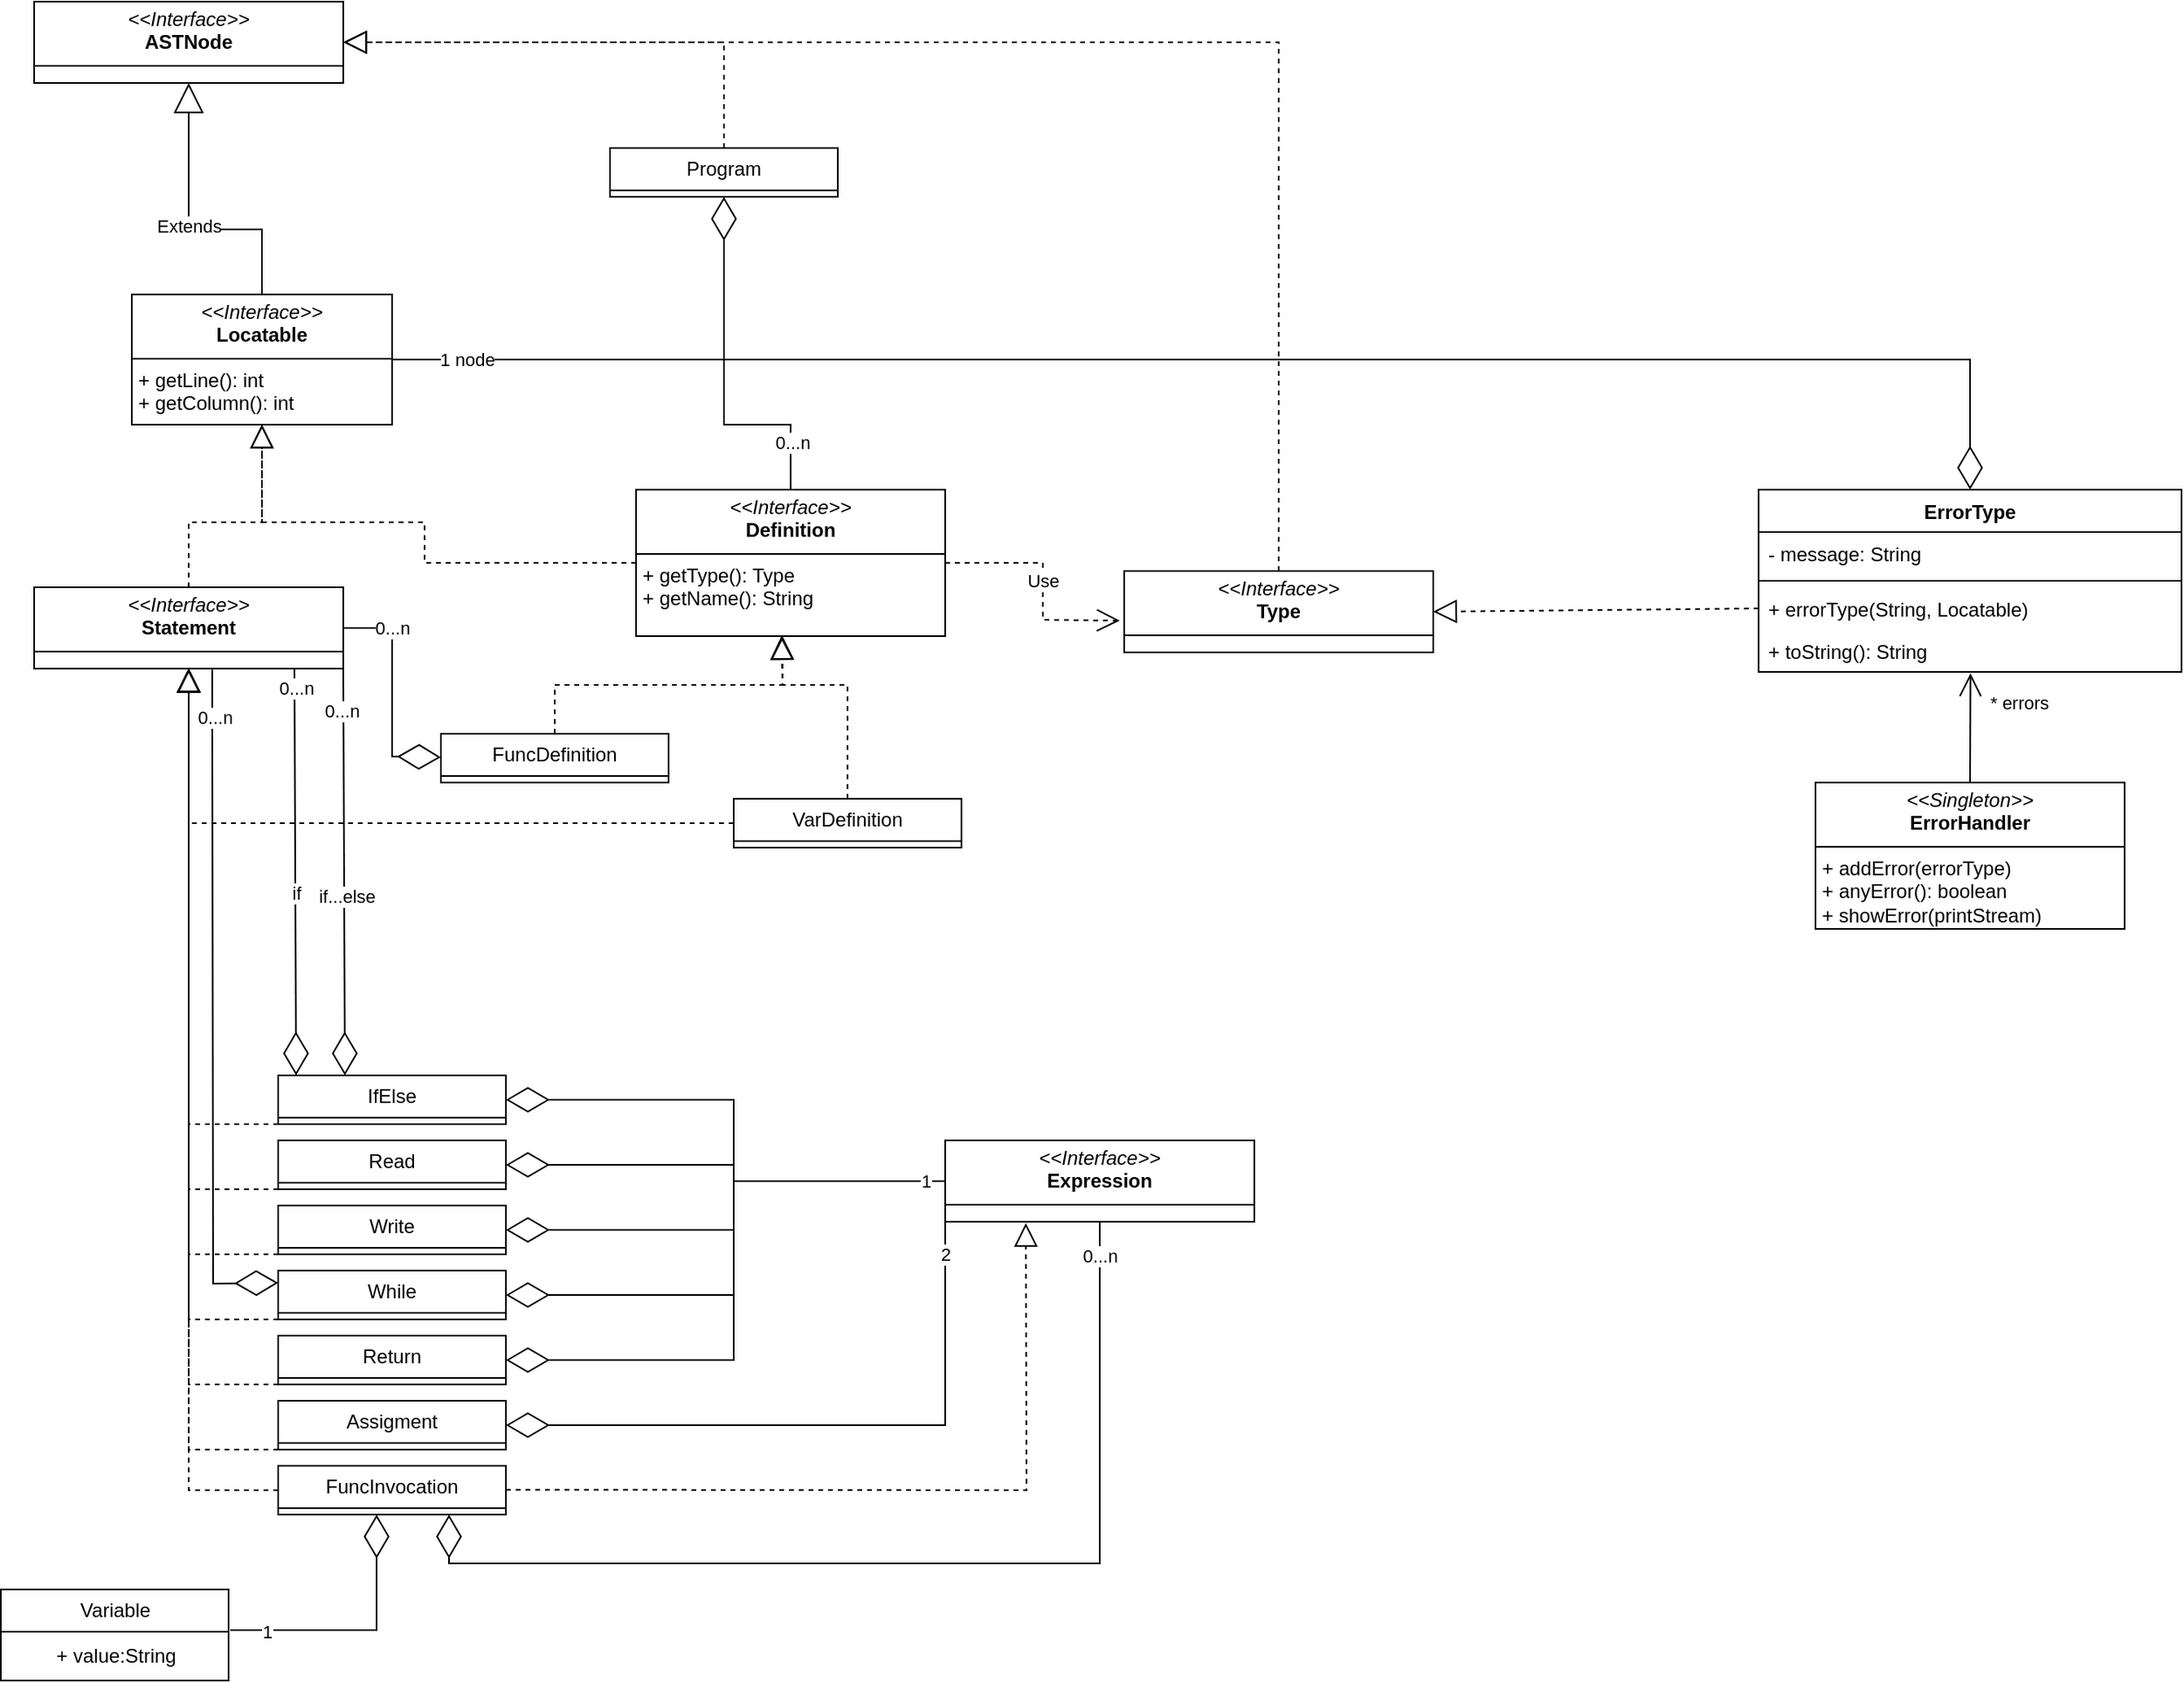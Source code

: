 <mxfile version="26.0.16">
  <diagram id="C5RBs43oDa-KdzZeNtuy" name="Page-1">
    <mxGraphModel dx="1247" dy="678" grid="1" gridSize="10" guides="1" tooltips="1" connect="1" arrows="1" fold="1" page="1" pageScale="1" pageWidth="827" pageHeight="1169" math="0" shadow="0">
      <root>
        <mxCell id="WIyWlLk6GJQsqaUBKTNV-0" />
        <mxCell id="WIyWlLk6GJQsqaUBKTNV-1" parent="WIyWlLk6GJQsqaUBKTNV-0" />
        <mxCell id="CXp8G5FO8gf-xtdIojPj-0" value="&lt;p style=&quot;margin:0px;margin-top:4px;text-align:center;&quot;&gt;&lt;i&gt;&amp;lt;&amp;lt;Interface&amp;gt;&amp;gt;&lt;/i&gt;&lt;br&gt;&lt;b&gt;ASTNode&lt;/b&gt;&lt;/p&gt;&lt;hr size=&quot;1&quot; style=&quot;border-style:solid;&quot;&gt;&lt;p style=&quot;margin:0px;margin-left:4px;&quot;&gt;&lt;br&gt;&lt;/p&gt;" style="verticalAlign=top;align=left;overflow=fill;html=1;whiteSpace=wrap;" parent="WIyWlLk6GJQsqaUBKTNV-1" vertex="1">
          <mxGeometry x="60" y="20" width="190" height="50" as="geometry" />
        </mxCell>
        <mxCell id="CXp8G5FO8gf-xtdIojPj-1" value="&lt;p style=&quot;margin:0px;margin-top:4px;text-align:center;&quot;&gt;&lt;i&gt;&amp;lt;&amp;lt;Interface&amp;gt;&amp;gt;&lt;/i&gt;&lt;br&gt;&lt;b&gt;Locatable&lt;/b&gt;&lt;/p&gt;&lt;hr size=&quot;1&quot; style=&quot;border-style:solid;&quot;&gt;&lt;p style=&quot;margin:0px;margin-left:4px;&quot;&gt;+ getLine(): int&lt;/p&gt;&lt;p style=&quot;margin:0px;margin-left:4px;&quot;&gt;+ getColumn(): int&lt;/p&gt;" style="verticalAlign=top;align=left;overflow=fill;html=1;whiteSpace=wrap;" parent="WIyWlLk6GJQsqaUBKTNV-1" vertex="1">
          <mxGeometry x="120" y="200" width="160" height="80" as="geometry" />
        </mxCell>
        <mxCell id="CXp8G5FO8gf-xtdIojPj-2" value="&lt;p style=&quot;margin:0px;margin-top:4px;text-align:center;&quot;&gt;&lt;i&gt;&amp;lt;&amp;lt;Interface&amp;gt;&amp;gt;&lt;/i&gt;&lt;br&gt;&lt;b&gt;Definition&lt;/b&gt;&lt;/p&gt;&lt;hr size=&quot;1&quot; style=&quot;border-style:solid;&quot;&gt;&lt;p style=&quot;margin:0px;margin-left:4px;&quot;&gt;+ getType(): Type&lt;/p&gt;&lt;p style=&quot;margin:0px;margin-left:4px;&quot;&gt;+ getName(): String&lt;/p&gt;" style="verticalAlign=top;align=left;overflow=fill;html=1;whiteSpace=wrap;" parent="WIyWlLk6GJQsqaUBKTNV-1" vertex="1">
          <mxGeometry x="430" y="320" width="190" height="90" as="geometry" />
        </mxCell>
        <mxCell id="CXp8G5FO8gf-xtdIojPj-3" value="&lt;p style=&quot;margin:0px;margin-top:4px;text-align:center;&quot;&gt;&lt;i&gt;&amp;lt;&amp;lt;Interface&amp;gt;&amp;gt;&lt;/i&gt;&lt;br&gt;&lt;b&gt;Type&lt;/b&gt;&lt;/p&gt;&lt;hr size=&quot;1&quot; style=&quot;border-style:solid;&quot;&gt;&lt;p style=&quot;margin:0px;margin-left:4px;&quot;&gt;&lt;br&gt;&lt;/p&gt;" style="verticalAlign=top;align=left;overflow=fill;html=1;whiteSpace=wrap;" parent="WIyWlLk6GJQsqaUBKTNV-1" vertex="1">
          <mxGeometry x="730" y="370" width="190" height="50" as="geometry" />
        </mxCell>
        <mxCell id="CXp8G5FO8gf-xtdIojPj-4" value="Program" style="swimlane;fontStyle=0;childLayout=stackLayout;horizontal=1;startSize=26;fillColor=none;horizontalStack=0;resizeParent=1;resizeParentMax=0;resizeLast=0;collapsible=1;marginBottom=0;whiteSpace=wrap;html=1;" parent="WIyWlLk6GJQsqaUBKTNV-1" vertex="1">
          <mxGeometry x="414" y="110" width="140" height="30" as="geometry" />
        </mxCell>
        <mxCell id="CXp8G5FO8gf-xtdIojPj-5" value="&lt;p style=&quot;margin:0px;margin-top:4px;text-align:center;&quot;&gt;&lt;i&gt;&amp;lt;&amp;lt;Interface&amp;gt;&amp;gt;&lt;/i&gt;&lt;br&gt;&lt;b&gt;Statement&lt;/b&gt;&lt;/p&gt;&lt;hr size=&quot;1&quot; style=&quot;border-style:solid;&quot;&gt;&lt;p style=&quot;margin:0px;margin-left:4px;&quot;&gt;&lt;br&gt;&lt;/p&gt;" style="verticalAlign=top;align=left;overflow=fill;html=1;whiteSpace=wrap;" parent="WIyWlLk6GJQsqaUBKTNV-1" vertex="1">
          <mxGeometry x="60" y="380" width="190" height="50" as="geometry" />
        </mxCell>
        <mxCell id="CXp8G5FO8gf-xtdIojPj-6" value="" style="endArrow=block;dashed=1;endFill=0;endSize=12;html=1;rounded=0;exitX=0.5;exitY=0;exitDx=0;exitDy=0;entryX=0.5;entryY=1;entryDx=0;entryDy=0;" parent="WIyWlLk6GJQsqaUBKTNV-1" source="CXp8G5FO8gf-xtdIojPj-5" target="CXp8G5FO8gf-xtdIojPj-1" edge="1">
          <mxGeometry width="160" relative="1" as="geometry">
            <mxPoint x="330" y="290" as="sourcePoint" />
            <mxPoint x="200" y="290" as="targetPoint" />
            <Array as="points">
              <mxPoint x="155" y="340" />
              <mxPoint x="200" y="340" />
            </Array>
          </mxGeometry>
        </mxCell>
        <mxCell id="CXp8G5FO8gf-xtdIojPj-7" value="" style="endArrow=block;dashed=1;endFill=0;endSize=12;html=1;rounded=0;exitX=0;exitY=0.5;exitDx=0;exitDy=0;" parent="WIyWlLk6GJQsqaUBKTNV-1" source="CXp8G5FO8gf-xtdIojPj-2" edge="1">
          <mxGeometry width="160" relative="1" as="geometry">
            <mxPoint x="330" y="290" as="sourcePoint" />
            <mxPoint x="200" y="280" as="targetPoint" />
            <Array as="points">
              <mxPoint x="300" y="365" />
              <mxPoint x="300" y="340" />
              <mxPoint x="200" y="340" />
            </Array>
          </mxGeometry>
        </mxCell>
        <mxCell id="CXp8G5FO8gf-xtdIojPj-8" value="Use" style="endArrow=open;endSize=12;dashed=1;html=1;rounded=0;exitX=1;exitY=0.5;exitDx=0;exitDy=0;entryX=-0.014;entryY=0.61;entryDx=0;entryDy=0;entryPerimeter=0;" parent="WIyWlLk6GJQsqaUBKTNV-1" source="CXp8G5FO8gf-xtdIojPj-2" target="CXp8G5FO8gf-xtdIojPj-3" edge="1">
          <mxGeometry width="160" relative="1" as="geometry">
            <mxPoint x="510" y="430" as="sourcePoint" />
            <mxPoint x="730" y="380" as="targetPoint" />
            <Array as="points">
              <mxPoint x="680" y="365" />
              <mxPoint x="680" y="400" />
            </Array>
          </mxGeometry>
        </mxCell>
        <mxCell id="CXp8G5FO8gf-xtdIojPj-9" value="" style="endArrow=diamondThin;endFill=0;endSize=24;html=1;rounded=0;entryX=0.5;entryY=1;entryDx=0;entryDy=0;exitX=0.5;exitY=0;exitDx=0;exitDy=0;" parent="WIyWlLk6GJQsqaUBKTNV-1" source="CXp8G5FO8gf-xtdIojPj-2" target="CXp8G5FO8gf-xtdIojPj-4" edge="1">
          <mxGeometry width="160" relative="1" as="geometry">
            <mxPoint x="330" y="290" as="sourcePoint" />
            <mxPoint x="490" y="290" as="targetPoint" />
            <Array as="points">
              <mxPoint x="525" y="280" />
              <mxPoint x="484" y="280" />
            </Array>
          </mxGeometry>
        </mxCell>
        <mxCell id="CXp8G5FO8gf-xtdIojPj-10" value="0...n" style="edgeLabel;html=1;align=center;verticalAlign=middle;resizable=0;points=[];" parent="CXp8G5FO8gf-xtdIojPj-9" vertex="1" connectable="0">
          <mxGeometry x="-0.734" y="-1" relative="1" as="geometry">
            <mxPoint as="offset" />
          </mxGeometry>
        </mxCell>
        <mxCell id="CXp8G5FO8gf-xtdIojPj-11" value="" style="endArrow=block;dashed=1;endFill=0;endSize=12;html=1;rounded=0;entryX=1;entryY=0.5;entryDx=0;entryDy=0;exitX=0.5;exitY=0;exitDx=0;exitDy=0;" parent="WIyWlLk6GJQsqaUBKTNV-1" source="CXp8G5FO8gf-xtdIojPj-4" target="CXp8G5FO8gf-xtdIojPj-0" edge="1">
          <mxGeometry width="160" relative="1" as="geometry">
            <mxPoint x="330" y="290" as="sourcePoint" />
            <mxPoint x="490" y="290" as="targetPoint" />
            <Array as="points">
              <mxPoint x="484" y="45" />
            </Array>
          </mxGeometry>
        </mxCell>
        <mxCell id="CXp8G5FO8gf-xtdIojPj-12" value="" style="endArrow=block;dashed=1;endFill=0;endSize=12;html=1;rounded=0;exitX=0.5;exitY=0;exitDx=0;exitDy=0;" parent="WIyWlLk6GJQsqaUBKTNV-1" source="CXp8G5FO8gf-xtdIojPj-3" target="CXp8G5FO8gf-xtdIojPj-0" edge="1">
          <mxGeometry width="160" relative="1" as="geometry">
            <mxPoint x="494" y="120" as="sourcePoint" />
            <mxPoint x="310" y="10" as="targetPoint" />
            <Array as="points">
              <mxPoint x="825" y="45" />
            </Array>
          </mxGeometry>
        </mxCell>
        <mxCell id="CXp8G5FO8gf-xtdIojPj-13" value="FuncDefinition" style="swimlane;fontStyle=0;childLayout=stackLayout;horizontal=1;startSize=26;fillColor=none;horizontalStack=0;resizeParent=1;resizeParentMax=0;resizeLast=0;collapsible=1;marginBottom=0;whiteSpace=wrap;html=1;" parent="WIyWlLk6GJQsqaUBKTNV-1" vertex="1">
          <mxGeometry x="310" y="470" width="140" height="30" as="geometry" />
        </mxCell>
        <mxCell id="CXp8G5FO8gf-xtdIojPj-14" value="VarDefinition" style="swimlane;fontStyle=0;childLayout=stackLayout;horizontal=1;startSize=26;fillColor=none;horizontalStack=0;resizeParent=1;resizeParentMax=0;resizeLast=0;collapsible=1;marginBottom=0;whiteSpace=wrap;html=1;" parent="WIyWlLk6GJQsqaUBKTNV-1" vertex="1">
          <mxGeometry x="490" y="510" width="140" height="30" as="geometry" />
        </mxCell>
        <mxCell id="CXp8G5FO8gf-xtdIojPj-15" value="" style="endArrow=block;dashed=1;endFill=0;endSize=12;html=1;rounded=0;exitX=0.5;exitY=0;exitDx=0;exitDy=0;entryX=0.47;entryY=1;entryDx=0;entryDy=0;entryPerimeter=0;" parent="WIyWlLk6GJQsqaUBKTNV-1" source="CXp8G5FO8gf-xtdIojPj-13" target="CXp8G5FO8gf-xtdIojPj-2" edge="1">
          <mxGeometry width="160" relative="1" as="geometry">
            <mxPoint x="330" y="290" as="sourcePoint" />
            <mxPoint x="490" y="290" as="targetPoint" />
            <Array as="points">
              <mxPoint x="380" y="440" />
              <mxPoint x="520" y="440" />
            </Array>
          </mxGeometry>
        </mxCell>
        <mxCell id="CXp8G5FO8gf-xtdIojPj-16" value="" style="endArrow=block;dashed=1;endFill=0;endSize=12;html=1;rounded=0;exitX=0.5;exitY=0;exitDx=0;exitDy=0;" parent="WIyWlLk6GJQsqaUBKTNV-1" source="CXp8G5FO8gf-xtdIojPj-14" edge="1">
          <mxGeometry width="160" relative="1" as="geometry">
            <mxPoint x="330" y="290" as="sourcePoint" />
            <mxPoint x="520" y="410" as="targetPoint" />
            <Array as="points">
              <mxPoint x="560" y="440" />
              <mxPoint x="520" y="440" />
            </Array>
          </mxGeometry>
        </mxCell>
        <mxCell id="CXp8G5FO8gf-xtdIojPj-17" value="" style="endArrow=block;dashed=1;endFill=0;endSize=12;html=1;rounded=0;exitX=0;exitY=0.5;exitDx=0;exitDy=0;entryX=0.5;entryY=1;entryDx=0;entryDy=0;" parent="WIyWlLk6GJQsqaUBKTNV-1" source="CXp8G5FO8gf-xtdIojPj-14" target="CXp8G5FO8gf-xtdIojPj-5" edge="1">
          <mxGeometry width="160" relative="1" as="geometry">
            <mxPoint x="170" y="484.6" as="sourcePoint" />
            <mxPoint x="110" y="525" as="targetPoint" />
            <Array as="points">
              <mxPoint x="155" y="525" />
            </Array>
          </mxGeometry>
        </mxCell>
        <mxCell id="CXp8G5FO8gf-xtdIojPj-18" value="" style="endArrow=diamondThin;endFill=0;endSize=24;html=1;rounded=0;exitX=1;exitY=0.5;exitDx=0;exitDy=0;" parent="WIyWlLk6GJQsqaUBKTNV-1" source="CXp8G5FO8gf-xtdIojPj-5" edge="1">
          <mxGeometry width="160" relative="1" as="geometry">
            <mxPoint x="150" y="484.44" as="sourcePoint" />
            <mxPoint x="310" y="484.44" as="targetPoint" />
            <Array as="points">
              <mxPoint x="280" y="405" />
              <mxPoint x="280" y="484" />
            </Array>
          </mxGeometry>
        </mxCell>
        <mxCell id="vYRAZgHzzo28ocDOjH3z-48" value="0...n" style="edgeLabel;html=1;align=center;verticalAlign=middle;resizable=0;points=[];" parent="CXp8G5FO8gf-xtdIojPj-18" vertex="1" connectable="0">
          <mxGeometry x="-0.801" relative="1" as="geometry">
            <mxPoint x="16" as="offset" />
          </mxGeometry>
        </mxCell>
        <mxCell id="CXp8G5FO8gf-xtdIojPj-29" value="Extends" style="endArrow=block;endSize=16;endFill=0;html=1;rounded=0;entryX=0.5;entryY=1;entryDx=0;entryDy=0;exitX=0.5;exitY=0;exitDx=0;exitDy=0;" parent="WIyWlLk6GJQsqaUBKTNV-1" source="CXp8G5FO8gf-xtdIojPj-1" target="CXp8G5FO8gf-xtdIojPj-0" edge="1">
          <mxGeometry width="160" relative="1" as="geometry">
            <mxPoint x="140" y="150" as="sourcePoint" />
            <mxPoint x="300" y="150" as="targetPoint" />
            <Array as="points">
              <mxPoint x="200" y="160" />
              <mxPoint x="155" y="160" />
            </Array>
          </mxGeometry>
        </mxCell>
        <mxCell id="vYRAZgHzzo28ocDOjH3z-0" value="Read" style="swimlane;fontStyle=0;childLayout=stackLayout;horizontal=1;startSize=26;fillColor=none;horizontalStack=0;resizeParent=1;resizeParentMax=0;resizeLast=0;collapsible=1;marginBottom=0;whiteSpace=wrap;html=1;" parent="WIyWlLk6GJQsqaUBKTNV-1" vertex="1">
          <mxGeometry x="210" y="720" width="140" height="30" as="geometry" />
        </mxCell>
        <mxCell id="vYRAZgHzzo28ocDOjH3z-1" value="Write" style="swimlane;fontStyle=0;childLayout=stackLayout;horizontal=1;startSize=26;fillColor=none;horizontalStack=0;resizeParent=1;resizeParentMax=0;resizeLast=0;collapsible=1;marginBottom=0;whiteSpace=wrap;html=1;" parent="WIyWlLk6GJQsqaUBKTNV-1" vertex="1">
          <mxGeometry x="210" y="760" width="140" height="30" as="geometry" />
        </mxCell>
        <mxCell id="vYRAZgHzzo28ocDOjH3z-4" value="IfElse" style="swimlane;fontStyle=0;childLayout=stackLayout;horizontal=1;startSize=26;fillColor=none;horizontalStack=0;resizeParent=1;resizeParentMax=0;resizeLast=0;collapsible=1;marginBottom=0;whiteSpace=wrap;html=1;" parent="WIyWlLk6GJQsqaUBKTNV-1" vertex="1">
          <mxGeometry x="210" y="680" width="140" height="30" as="geometry" />
        </mxCell>
        <mxCell id="vYRAZgHzzo28ocDOjH3z-5" value="While" style="swimlane;fontStyle=0;childLayout=stackLayout;horizontal=1;startSize=26;fillColor=none;horizontalStack=0;resizeParent=1;resizeParentMax=0;resizeLast=0;collapsible=1;marginBottom=0;whiteSpace=wrap;html=1;" parent="WIyWlLk6GJQsqaUBKTNV-1" vertex="1">
          <mxGeometry x="210" y="800" width="140" height="30" as="geometry" />
        </mxCell>
        <mxCell id="vYRAZgHzzo28ocDOjH3z-14" value="Return" style="swimlane;fontStyle=0;childLayout=stackLayout;horizontal=1;startSize=26;fillColor=none;horizontalStack=0;resizeParent=1;resizeParentMax=0;resizeLast=0;collapsible=1;marginBottom=0;whiteSpace=wrap;html=1;" parent="WIyWlLk6GJQsqaUBKTNV-1" vertex="1">
          <mxGeometry x="210" y="840" width="140" height="30" as="geometry" />
        </mxCell>
        <mxCell id="Sv4E_dSJLxDFvrBXRxeP-11" style="edgeStyle=orthogonalEdgeStyle;rounded=0;orthogonalLoop=1;jettySize=auto;html=1;exitX=0.25;exitY=1;exitDx=0;exitDy=0;" parent="WIyWlLk6GJQsqaUBKTNV-1" source="vYRAZgHzzo28ocDOjH3z-19" edge="1">
          <mxGeometry relative="1" as="geometry">
            <mxPoint x="667.556" y="770" as="targetPoint" />
          </mxGeometry>
        </mxCell>
        <mxCell id="vYRAZgHzzo28ocDOjH3z-19" value="&lt;p style=&quot;margin:0px;margin-top:4px;text-align:center;&quot;&gt;&lt;i&gt;&amp;lt;&amp;lt;Interface&amp;gt;&amp;gt;&lt;/i&gt;&lt;br&gt;&lt;b&gt;Expression&lt;/b&gt;&lt;/p&gt;&lt;hr size=&quot;1&quot; style=&quot;border-style:solid;&quot;&gt;&lt;p style=&quot;margin:0px;margin-left:4px;&quot;&gt;&lt;br&gt;&lt;/p&gt;" style="verticalAlign=top;align=left;overflow=fill;html=1;whiteSpace=wrap;" parent="WIyWlLk6GJQsqaUBKTNV-1" vertex="1">
          <mxGeometry x="620" y="720" width="190" height="50" as="geometry" />
        </mxCell>
        <mxCell id="vYRAZgHzzo28ocDOjH3z-20" value="" style="endArrow=diamondThin;endFill=0;endSize=24;html=1;rounded=0;entryX=1;entryY=0.5;entryDx=0;entryDy=0;exitX=0;exitY=0.5;exitDx=0;exitDy=0;" parent="WIyWlLk6GJQsqaUBKTNV-1" source="vYRAZgHzzo28ocDOjH3z-19" target="vYRAZgHzzo28ocDOjH3z-0" edge="1">
          <mxGeometry width="160" relative="1" as="geometry">
            <mxPoint x="320" y="760" as="sourcePoint" />
            <mxPoint x="480" y="760" as="targetPoint" />
            <Array as="points">
              <mxPoint x="490" y="745" />
              <mxPoint x="490" y="735" />
            </Array>
          </mxGeometry>
        </mxCell>
        <mxCell id="vYRAZgHzzo28ocDOjH3z-21" value="" style="endArrow=diamondThin;endFill=0;endSize=24;html=1;rounded=0;entryX=1;entryY=0.5;entryDx=0;entryDy=0;exitX=0;exitY=0.5;exitDx=0;exitDy=0;" parent="WIyWlLk6GJQsqaUBKTNV-1" source="vYRAZgHzzo28ocDOjH3z-19" target="vYRAZgHzzo28ocDOjH3z-1" edge="1">
          <mxGeometry width="160" relative="1" as="geometry">
            <mxPoint x="630" y="755" as="sourcePoint" />
            <mxPoint x="360" y="705" as="targetPoint" />
            <Array as="points">
              <mxPoint x="490" y="745" />
              <mxPoint x="490" y="775" />
            </Array>
          </mxGeometry>
        </mxCell>
        <mxCell id="vYRAZgHzzo28ocDOjH3z-23" value="" style="endArrow=diamondThin;endFill=0;endSize=24;html=1;rounded=0;entryX=1;entryY=0.5;entryDx=0;entryDy=0;exitX=0;exitY=0.5;exitDx=0;exitDy=0;" parent="WIyWlLk6GJQsqaUBKTNV-1" source="vYRAZgHzzo28ocDOjH3z-19" target="vYRAZgHzzo28ocDOjH3z-4" edge="1">
          <mxGeometry width="160" relative="1" as="geometry">
            <mxPoint x="630" y="755" as="sourcePoint" />
            <mxPoint x="360" y="745" as="targetPoint" />
            <Array as="points">
              <mxPoint x="490" y="745" />
              <mxPoint x="490" y="695" />
            </Array>
          </mxGeometry>
        </mxCell>
        <mxCell id="vYRAZgHzzo28ocDOjH3z-25" value="" style="endArrow=diamondThin;endFill=0;endSize=24;html=1;rounded=0;entryX=1;entryY=0.5;entryDx=0;entryDy=0;exitX=0;exitY=0.5;exitDx=0;exitDy=0;" parent="WIyWlLk6GJQsqaUBKTNV-1" source="vYRAZgHzzo28ocDOjH3z-19" target="vYRAZgHzzo28ocDOjH3z-5" edge="1">
          <mxGeometry width="160" relative="1" as="geometry">
            <mxPoint x="630" y="755" as="sourcePoint" />
            <mxPoint x="360" y="745" as="targetPoint" />
            <Array as="points">
              <mxPoint x="490" y="745" />
              <mxPoint x="490" y="815" />
            </Array>
          </mxGeometry>
        </mxCell>
        <mxCell id="vYRAZgHzzo28ocDOjH3z-27" value="" style="endArrow=diamondThin;endFill=0;endSize=24;html=1;rounded=0;entryX=1;entryY=0.5;entryDx=0;entryDy=0;exitX=0;exitY=0.5;exitDx=0;exitDy=0;" parent="WIyWlLk6GJQsqaUBKTNV-1" source="vYRAZgHzzo28ocDOjH3z-19" target="vYRAZgHzzo28ocDOjH3z-14" edge="1">
          <mxGeometry width="160" relative="1" as="geometry">
            <mxPoint x="630" y="755" as="sourcePoint" />
            <mxPoint x="360" y="825" as="targetPoint" />
            <Array as="points">
              <mxPoint x="490" y="745" />
              <mxPoint x="490" y="855" />
            </Array>
          </mxGeometry>
        </mxCell>
        <mxCell id="vYRAZgHzzo28ocDOjH3z-29" value="1" style="edgeLabel;html=1;align=center;verticalAlign=middle;resizable=0;points=[];" parent="vYRAZgHzzo28ocDOjH3z-27" vertex="1" connectable="0">
          <mxGeometry x="-0.937" relative="1" as="geometry">
            <mxPoint as="offset" />
          </mxGeometry>
        </mxCell>
        <mxCell id="vYRAZgHzzo28ocDOjH3z-30" value="Assigment" style="swimlane;fontStyle=0;childLayout=stackLayout;horizontal=1;startSize=26;fillColor=none;horizontalStack=0;resizeParent=1;resizeParentMax=0;resizeLast=0;collapsible=1;marginBottom=0;whiteSpace=wrap;html=1;" parent="WIyWlLk6GJQsqaUBKTNV-1" vertex="1">
          <mxGeometry x="210" y="880" width="140" height="30" as="geometry" />
        </mxCell>
        <mxCell id="vYRAZgHzzo28ocDOjH3z-31" value="" style="endArrow=diamondThin;endFill=0;endSize=24;html=1;rounded=0;entryX=1;entryY=0.5;entryDx=0;entryDy=0;exitX=0;exitY=1;exitDx=0;exitDy=0;" parent="WIyWlLk6GJQsqaUBKTNV-1" source="vYRAZgHzzo28ocDOjH3z-19" target="vYRAZgHzzo28ocDOjH3z-30" edge="1">
          <mxGeometry width="160" relative="1" as="geometry">
            <mxPoint x="380" y="740" as="sourcePoint" />
            <mxPoint x="540" y="740" as="targetPoint" />
            <Array as="points">
              <mxPoint x="620" y="895" />
            </Array>
          </mxGeometry>
        </mxCell>
        <mxCell id="vYRAZgHzzo28ocDOjH3z-32" value="2" style="edgeLabel;html=1;align=center;verticalAlign=middle;resizable=0;points=[];" parent="vYRAZgHzzo28ocDOjH3z-31" vertex="1" connectable="0">
          <mxGeometry x="-0.95" y="1" relative="1" as="geometry">
            <mxPoint x="-1" y="10" as="offset" />
          </mxGeometry>
        </mxCell>
        <mxCell id="vYRAZgHzzo28ocDOjH3z-33" value="" style="endArrow=block;dashed=1;endFill=0;endSize=12;html=1;rounded=0;entryX=0.5;entryY=1;entryDx=0;entryDy=0;exitX=0;exitY=1;exitDx=0;exitDy=0;" parent="WIyWlLk6GJQsqaUBKTNV-1" source="vYRAZgHzzo28ocDOjH3z-0" target="CXp8G5FO8gf-xtdIojPj-5" edge="1">
          <mxGeometry width="160" relative="1" as="geometry">
            <mxPoint x="380" y="670" as="sourcePoint" />
            <mxPoint x="540" y="670" as="targetPoint" />
            <Array as="points">
              <mxPoint x="155" y="750" />
              <mxPoint x="155" y="710" />
              <mxPoint x="155" y="695" />
            </Array>
          </mxGeometry>
        </mxCell>
        <mxCell id="vYRAZgHzzo28ocDOjH3z-34" value="" style="endArrow=block;dashed=1;endFill=0;endSize=12;html=1;rounded=0;exitX=0;exitY=1;exitDx=0;exitDy=0;" parent="WIyWlLk6GJQsqaUBKTNV-1" source="vYRAZgHzzo28ocDOjH3z-1" edge="1">
          <mxGeometry width="160" relative="1" as="geometry">
            <mxPoint x="210" y="735" as="sourcePoint" />
            <mxPoint x="155" y="430" as="targetPoint" />
            <Array as="points">
              <mxPoint x="155" y="790" />
              <mxPoint x="155" y="750" />
              <mxPoint x="155" y="735" />
            </Array>
          </mxGeometry>
        </mxCell>
        <mxCell id="vYRAZgHzzo28ocDOjH3z-35" value="" style="endArrow=block;dashed=1;endFill=0;endSize=12;html=1;rounded=0;exitX=0;exitY=1;exitDx=0;exitDy=0;" parent="WIyWlLk6GJQsqaUBKTNV-1" source="vYRAZgHzzo28ocDOjH3z-4" edge="1">
          <mxGeometry width="160" relative="1" as="geometry">
            <mxPoint x="210" y="775" as="sourcePoint" />
            <mxPoint x="155" y="430" as="targetPoint" />
            <Array as="points">
              <mxPoint x="155" y="710" />
              <mxPoint x="155" y="775" />
            </Array>
          </mxGeometry>
        </mxCell>
        <mxCell id="vYRAZgHzzo28ocDOjH3z-36" value="" style="endArrow=block;dashed=1;endFill=0;endSize=12;html=1;rounded=0;exitX=0;exitY=1;exitDx=0;exitDy=0;" parent="WIyWlLk6GJQsqaUBKTNV-1" source="vYRAZgHzzo28ocDOjH3z-5" edge="1">
          <mxGeometry width="160" relative="1" as="geometry">
            <mxPoint x="210" y="815" as="sourcePoint" />
            <mxPoint x="155" y="430" as="targetPoint" />
            <Array as="points">
              <mxPoint x="155" y="830" />
              <mxPoint x="155" y="815" />
            </Array>
          </mxGeometry>
        </mxCell>
        <mxCell id="vYRAZgHzzo28ocDOjH3z-37" value="" style="endArrow=block;dashed=1;endFill=0;endSize=12;html=1;rounded=0;exitX=0;exitY=1;exitDx=0;exitDy=0;" parent="WIyWlLk6GJQsqaUBKTNV-1" source="vYRAZgHzzo28ocDOjH3z-14" edge="1">
          <mxGeometry width="160" relative="1" as="geometry">
            <mxPoint x="210" y="855" as="sourcePoint" />
            <mxPoint x="155" y="430" as="targetPoint" />
            <Array as="points">
              <mxPoint x="155" y="870" />
              <mxPoint x="155" y="855" />
            </Array>
          </mxGeometry>
        </mxCell>
        <mxCell id="vYRAZgHzzo28ocDOjH3z-38" value="" style="endArrow=block;dashed=1;endFill=0;endSize=12;html=1;rounded=0;exitX=0;exitY=1;exitDx=0;exitDy=0;" parent="WIyWlLk6GJQsqaUBKTNV-1" source="vYRAZgHzzo28ocDOjH3z-30" edge="1">
          <mxGeometry width="160" relative="1" as="geometry">
            <mxPoint x="210" y="895" as="sourcePoint" />
            <mxPoint x="155" y="430" as="targetPoint" />
            <Array as="points">
              <mxPoint x="155" y="910" />
              <mxPoint x="155" y="895" />
            </Array>
          </mxGeometry>
        </mxCell>
        <mxCell id="vYRAZgHzzo28ocDOjH3z-45" value="" style="endArrow=diamondThin;endFill=0;endSize=24;html=1;rounded=0;entryX=0;entryY=0.25;entryDx=0;entryDy=0;exitX=0.576;exitY=1.012;exitDx=0;exitDy=0;exitPerimeter=0;" parent="WIyWlLk6GJQsqaUBKTNV-1" source="CXp8G5FO8gf-xtdIojPj-5" target="vYRAZgHzzo28ocDOjH3z-5" edge="1">
          <mxGeometry width="160" relative="1" as="geometry">
            <mxPoint x="180" y="441" as="sourcePoint" />
            <mxPoint x="220" y="778" as="targetPoint" />
            <Array as="points">
              <mxPoint x="170" y="808" />
            </Array>
          </mxGeometry>
        </mxCell>
        <mxCell id="vYRAZgHzzo28ocDOjH3z-47" value="&amp;nbsp;0...n&amp;nbsp;" style="edgeLabel;html=1;align=center;verticalAlign=middle;resizable=0;points=[];" parent="vYRAZgHzzo28ocDOjH3z-45" vertex="1" connectable="0">
          <mxGeometry x="-0.958" y="1" relative="1" as="geometry">
            <mxPoint y="20" as="offset" />
          </mxGeometry>
        </mxCell>
        <mxCell id="Sv4E_dSJLxDFvrBXRxeP-0" value="" style="endArrow=diamondThin;endFill=0;endSize=24;html=1;rounded=0;exitX=1;exitY=1;exitDx=0;exitDy=0;" parent="WIyWlLk6GJQsqaUBKTNV-1" source="CXp8G5FO8gf-xtdIojPj-5" edge="1">
          <mxGeometry width="160" relative="1" as="geometry">
            <mxPoint x="210" y="590" as="sourcePoint" />
            <mxPoint x="251" y="680" as="targetPoint" />
          </mxGeometry>
        </mxCell>
        <mxCell id="Sv4E_dSJLxDFvrBXRxeP-3" value="if...else" style="edgeLabel;html=1;align=center;verticalAlign=middle;resizable=0;points=[];" parent="Sv4E_dSJLxDFvrBXRxeP-0" vertex="1" connectable="0">
          <mxGeometry x="0.117" y="1" relative="1" as="geometry">
            <mxPoint as="offset" />
          </mxGeometry>
        </mxCell>
        <mxCell id="Sv4E_dSJLxDFvrBXRxeP-5" value="0...n" style="edgeLabel;html=1;align=center;verticalAlign=middle;resizable=0;points=[];" parent="Sv4E_dSJLxDFvrBXRxeP-0" vertex="1" connectable="0">
          <mxGeometry x="-0.792" y="-1" relative="1" as="geometry">
            <mxPoint as="offset" />
          </mxGeometry>
        </mxCell>
        <mxCell id="Sv4E_dSJLxDFvrBXRxeP-1" value="" style="endArrow=diamondThin;endFill=0;endSize=24;html=1;rounded=0;exitX=1;exitY=1;exitDx=0;exitDy=0;" parent="WIyWlLk6GJQsqaUBKTNV-1" edge="1">
          <mxGeometry width="160" relative="1" as="geometry">
            <mxPoint x="220" y="430" as="sourcePoint" />
            <mxPoint x="221" y="680" as="targetPoint" />
          </mxGeometry>
        </mxCell>
        <mxCell id="Sv4E_dSJLxDFvrBXRxeP-2" value="if" style="edgeLabel;html=1;align=center;verticalAlign=middle;resizable=0;points=[];" parent="Sv4E_dSJLxDFvrBXRxeP-1" vertex="1" connectable="0">
          <mxGeometry x="0.098" relative="1" as="geometry">
            <mxPoint as="offset" />
          </mxGeometry>
        </mxCell>
        <mxCell id="Sv4E_dSJLxDFvrBXRxeP-4" value="0...n" style="edgeLabel;html=1;align=center;verticalAlign=middle;resizable=0;points=[];" parent="Sv4E_dSJLxDFvrBXRxeP-1" vertex="1" connectable="0">
          <mxGeometry x="-0.91" y="1" relative="1" as="geometry">
            <mxPoint as="offset" />
          </mxGeometry>
        </mxCell>
        <mxCell id="Sv4E_dSJLxDFvrBXRxeP-6" value="FuncInvocation" style="swimlane;fontStyle=0;childLayout=stackLayout;horizontal=1;startSize=26;fillColor=none;horizontalStack=0;resizeParent=1;resizeParentMax=0;resizeLast=0;collapsible=1;marginBottom=0;whiteSpace=wrap;html=1;" parent="WIyWlLk6GJQsqaUBKTNV-1" vertex="1">
          <mxGeometry x="210" y="920" width="140" height="30" as="geometry" />
        </mxCell>
        <mxCell id="Sv4E_dSJLxDFvrBXRxeP-7" value="" style="endArrow=block;dashed=1;endFill=0;endSize=12;html=1;rounded=0;exitX=0;exitY=1;exitDx=0;exitDy=0;" parent="WIyWlLk6GJQsqaUBKTNV-1" edge="1">
          <mxGeometry width="160" relative="1" as="geometry">
            <mxPoint x="210" y="935" as="sourcePoint" />
            <mxPoint x="155" y="430" as="targetPoint" />
            <Array as="points">
              <mxPoint x="155" y="935" />
              <mxPoint x="155" y="920" />
            </Array>
          </mxGeometry>
        </mxCell>
        <mxCell id="Sv4E_dSJLxDFvrBXRxeP-10" value="" style="endArrow=block;dashed=1;endFill=0;endSize=12;html=1;rounded=0;entryX=0.261;entryY=1.016;entryDx=0;entryDy=0;entryPerimeter=0;" parent="WIyWlLk6GJQsqaUBKTNV-1" target="vYRAZgHzzo28ocDOjH3z-19" edge="1">
          <mxGeometry width="160" relative="1" as="geometry">
            <mxPoint x="350" y="934.71" as="sourcePoint" />
            <mxPoint x="510" y="934.71" as="targetPoint" />
            <Array as="points">
              <mxPoint x="670" y="935" />
            </Array>
          </mxGeometry>
        </mxCell>
        <mxCell id="Sv4E_dSJLxDFvrBXRxeP-12" value="" style="endArrow=diamondThin;endFill=0;endSize=24;html=1;rounded=0;entryX=0.75;entryY=1;entryDx=0;entryDy=0;exitX=0.5;exitY=1;exitDx=0;exitDy=0;" parent="WIyWlLk6GJQsqaUBKTNV-1" source="vYRAZgHzzo28ocDOjH3z-19" target="Sv4E_dSJLxDFvrBXRxeP-6" edge="1">
          <mxGeometry width="160" relative="1" as="geometry">
            <mxPoint x="430" y="970" as="sourcePoint" />
            <mxPoint x="590" y="970" as="targetPoint" />
            <Array as="points">
              <mxPoint x="715" y="960" />
              <mxPoint x="715" y="980" />
              <mxPoint x="315" y="980" />
            </Array>
          </mxGeometry>
        </mxCell>
        <mxCell id="Sv4E_dSJLxDFvrBXRxeP-13" value="0...n" style="edgeLabel;html=1;align=center;verticalAlign=middle;resizable=0;points=[];" parent="Sv4E_dSJLxDFvrBXRxeP-12" vertex="1" connectable="0">
          <mxGeometry x="-0.935" relative="1" as="geometry">
            <mxPoint as="offset" />
          </mxGeometry>
        </mxCell>
        <mxCell id="Sv4E_dSJLxDFvrBXRxeP-20" value="Variable" style="swimlane;fontStyle=0;childLayout=stackLayout;horizontal=1;startSize=26;fillColor=none;horizontalStack=0;resizeParent=1;resizeParentMax=0;resizeLast=0;collapsible=1;marginBottom=0;whiteSpace=wrap;html=1;" parent="WIyWlLk6GJQsqaUBKTNV-1" vertex="1">
          <mxGeometry x="39.5" y="996" width="140" height="56" as="geometry" />
        </mxCell>
        <mxCell id="Sv4E_dSJLxDFvrBXRxeP-21" value="+ value:String" style="text;html=1;align=center;verticalAlign=middle;resizable=0;points=[];autosize=1;strokeColor=none;fillColor=none;" parent="Sv4E_dSJLxDFvrBXRxeP-20" vertex="1">
          <mxGeometry y="26" width="140" height="30" as="geometry" />
        </mxCell>
        <mxCell id="Sv4E_dSJLxDFvrBXRxeP-22" value="" style="endArrow=diamondThin;endFill=0;endSize=24;html=1;rounded=0;entryX=0.5;entryY=1;entryDx=0;entryDy=0;" parent="WIyWlLk6GJQsqaUBKTNV-1" edge="1">
          <mxGeometry width="160" relative="1" as="geometry">
            <mxPoint x="180.5" y="1021" as="sourcePoint" />
            <mxPoint x="270.5" y="950" as="targetPoint" />
            <Array as="points">
              <mxPoint x="270.5" y="1021" />
            </Array>
          </mxGeometry>
        </mxCell>
        <mxCell id="Sv4E_dSJLxDFvrBXRxeP-23" value="1" style="edgeLabel;html=1;align=center;verticalAlign=middle;resizable=0;points=[];" parent="Sv4E_dSJLxDFvrBXRxeP-22" vertex="1" connectable="0">
          <mxGeometry x="-0.875" y="-1" relative="1" as="geometry">
            <mxPoint x="12" as="offset" />
          </mxGeometry>
        </mxCell>
        <mxCell id="1MVRRoFSADZEBbLevZaC-6" value="ErrorType" style="swimlane;fontStyle=1;align=center;verticalAlign=top;childLayout=stackLayout;horizontal=1;startSize=26;horizontalStack=0;resizeParent=1;resizeParentMax=0;resizeLast=0;collapsible=1;marginBottom=0;whiteSpace=wrap;html=1;" vertex="1" parent="WIyWlLk6GJQsqaUBKTNV-1">
          <mxGeometry x="1120" y="320" width="260" height="112" as="geometry" />
        </mxCell>
        <mxCell id="1MVRRoFSADZEBbLevZaC-7" value="- message: String" style="text;strokeColor=none;fillColor=none;align=left;verticalAlign=top;spacingLeft=4;spacingRight=4;overflow=hidden;rotatable=0;points=[[0,0.5],[1,0.5]];portConstraint=eastwest;whiteSpace=wrap;html=1;" vertex="1" parent="1MVRRoFSADZEBbLevZaC-6">
          <mxGeometry y="26" width="260" height="26" as="geometry" />
        </mxCell>
        <mxCell id="1MVRRoFSADZEBbLevZaC-8" value="" style="line;strokeWidth=1;fillColor=none;align=left;verticalAlign=middle;spacingTop=-1;spacingLeft=3;spacingRight=3;rotatable=0;labelPosition=right;points=[];portConstraint=eastwest;strokeColor=inherit;" vertex="1" parent="1MVRRoFSADZEBbLevZaC-6">
          <mxGeometry y="52" width="260" height="8" as="geometry" />
        </mxCell>
        <mxCell id="1MVRRoFSADZEBbLevZaC-9" value="+ errorType(String, Locatable)" style="text;strokeColor=none;fillColor=none;align=left;verticalAlign=top;spacingLeft=4;spacingRight=4;overflow=hidden;rotatable=0;points=[[0,0.5],[1,0.5]];portConstraint=eastwest;whiteSpace=wrap;html=1;" vertex="1" parent="1MVRRoFSADZEBbLevZaC-6">
          <mxGeometry y="60" width="260" height="26" as="geometry" />
        </mxCell>
        <mxCell id="1MVRRoFSADZEBbLevZaC-10" value="+ toString(): String" style="text;strokeColor=none;fillColor=none;align=left;verticalAlign=top;spacingLeft=4;spacingRight=4;overflow=hidden;rotatable=0;points=[[0,0.5],[1,0.5]];portConstraint=eastwest;whiteSpace=wrap;html=1;" vertex="1" parent="1MVRRoFSADZEBbLevZaC-6">
          <mxGeometry y="86" width="260" height="26" as="geometry" />
        </mxCell>
        <mxCell id="1MVRRoFSADZEBbLevZaC-11" value="&lt;p style=&quot;margin:0px;margin-top:4px;text-align:center;&quot;&gt;&lt;i&gt;&amp;lt;&amp;lt;Singleton&amp;gt;&amp;gt;&lt;/i&gt;&lt;br&gt;&lt;b&gt;ErrorHandler&lt;/b&gt;&lt;/p&gt;&lt;hr size=&quot;1&quot; style=&quot;border-style:solid;&quot;&gt;&lt;p style=&quot;margin:0px;margin-left:4px;&quot;&gt;+ addError(errorType)&lt;br&gt;+ anyError(): boolean&lt;/p&gt;&lt;p style=&quot;margin:0px;margin-left:4px;&quot;&gt;+ showError(printStream)&lt;/p&gt;&lt;p style=&quot;margin:0px;margin-left:4px;&quot;&gt;&lt;br&gt;&lt;/p&gt;" style="verticalAlign=top;align=left;overflow=fill;html=1;whiteSpace=wrap;" vertex="1" parent="WIyWlLk6GJQsqaUBKTNV-1">
          <mxGeometry x="1155" y="500" width="190" height="90" as="geometry" />
        </mxCell>
        <mxCell id="1MVRRoFSADZEBbLevZaC-12" value="" style="endArrow=block;dashed=1;endFill=0;endSize=12;html=1;rounded=0;entryX=1;entryY=0.5;entryDx=0;entryDy=0;exitX=0;exitY=0.5;exitDx=0;exitDy=0;" edge="1" parent="WIyWlLk6GJQsqaUBKTNV-1" source="1MVRRoFSADZEBbLevZaC-9" target="CXp8G5FO8gf-xtdIojPj-3">
          <mxGeometry width="160" relative="1" as="geometry">
            <mxPoint x="840" y="480" as="sourcePoint" />
            <mxPoint x="1000" y="480" as="targetPoint" />
          </mxGeometry>
        </mxCell>
        <mxCell id="1MVRRoFSADZEBbLevZaC-13" value="" style="endArrow=diamondThin;endFill=0;endSize=24;html=1;rounded=0;entryX=0.5;entryY=0;entryDx=0;entryDy=0;exitX=1;exitY=0.5;exitDx=0;exitDy=0;" edge="1" parent="WIyWlLk6GJQsqaUBKTNV-1" source="CXp8G5FO8gf-xtdIojPj-1" target="1MVRRoFSADZEBbLevZaC-6">
          <mxGeometry width="160" relative="1" as="geometry">
            <mxPoint x="290" y="110" as="sourcePoint" />
            <mxPoint x="1300" y="230" as="targetPoint" />
            <Array as="points">
              <mxPoint x="1250" y="240" />
            </Array>
          </mxGeometry>
        </mxCell>
        <mxCell id="1MVRRoFSADZEBbLevZaC-14" value="1 node" style="edgeLabel;html=1;align=center;verticalAlign=middle;resizable=0;points=[];" vertex="1" connectable="0" parent="1MVRRoFSADZEBbLevZaC-13">
          <mxGeometry x="-0.912" relative="1" as="geometry">
            <mxPoint as="offset" />
          </mxGeometry>
        </mxCell>
        <mxCell id="1MVRRoFSADZEBbLevZaC-16" value="" style="endArrow=open;endFill=1;endSize=12;html=1;rounded=0;exitX=0.5;exitY=0;exitDx=0;exitDy=0;entryX=0.501;entryY=1.033;entryDx=0;entryDy=0;entryPerimeter=0;" edge="1" parent="WIyWlLk6GJQsqaUBKTNV-1" source="1MVRRoFSADZEBbLevZaC-11" target="1MVRRoFSADZEBbLevZaC-10">
          <mxGeometry width="160" relative="1" as="geometry">
            <mxPoint x="995" y="510" as="sourcePoint" />
            <mxPoint x="1254" y="434" as="targetPoint" />
          </mxGeometry>
        </mxCell>
        <mxCell id="1MVRRoFSADZEBbLevZaC-17" value="*&amp;nbsp;&lt;span style=&quot;background-color: light-dark(#ffffff, var(--ge-dark-color, #121212)); color: light-dark(rgb(0, 0, 0), rgb(255, 255, 255));&quot;&gt;errors&lt;/span&gt;" style="edgeLabel;html=1;align=center;verticalAlign=middle;resizable=0;points=[];" vertex="1" connectable="0" parent="1MVRRoFSADZEBbLevZaC-16">
          <mxGeometry x="0.598" y="-2" relative="1" as="geometry">
            <mxPoint x="28" y="4" as="offset" />
          </mxGeometry>
        </mxCell>
      </root>
    </mxGraphModel>
  </diagram>
</mxfile>
